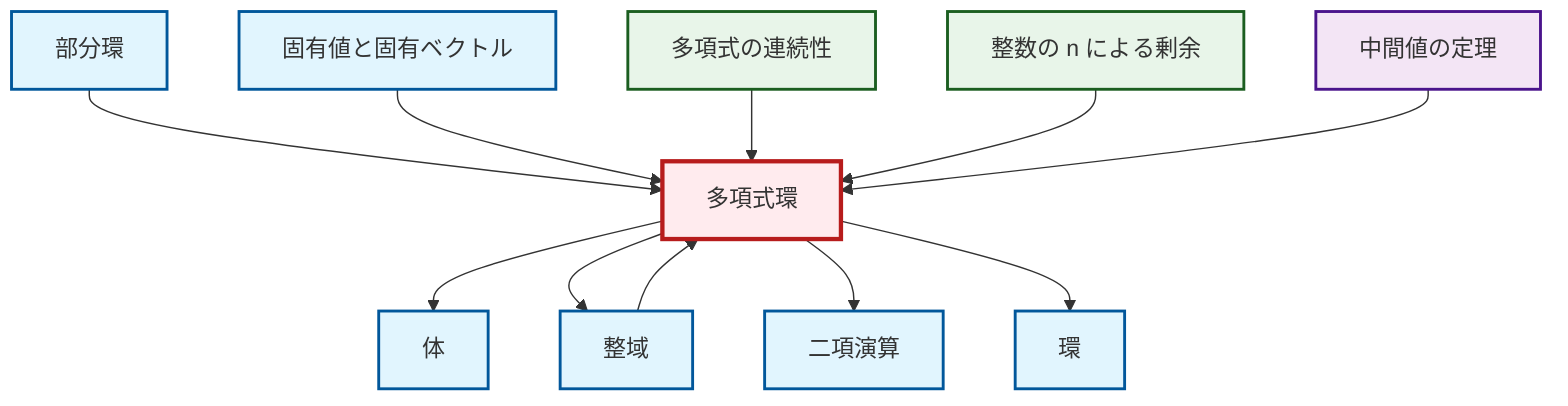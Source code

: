 graph TD
    classDef definition fill:#e1f5fe,stroke:#01579b,stroke-width:2px
    classDef theorem fill:#f3e5f5,stroke:#4a148c,stroke-width:2px
    classDef axiom fill:#fff3e0,stroke:#e65100,stroke-width:2px
    classDef example fill:#e8f5e9,stroke:#1b5e20,stroke-width:2px
    classDef current fill:#ffebee,stroke:#b71c1c,stroke-width:3px
    def-ring["環"]:::definition
    def-field["体"]:::definition
    ex-quotient-integers-mod-n["整数の n による剰余"]:::example
    def-subring["部分環"]:::definition
    def-binary-operation["二項演算"]:::definition
    thm-intermediate-value["中間値の定理"]:::theorem
    ex-polynomial-continuity["多項式の連続性"]:::example
    def-eigenvalue-eigenvector["固有値と固有ベクトル"]:::definition
    def-polynomial-ring["多項式環"]:::definition
    def-integral-domain["整域"]:::definition
    def-subring --> def-polynomial-ring
    def-eigenvalue-eigenvector --> def-polynomial-ring
    ex-polynomial-continuity --> def-polynomial-ring
    ex-quotient-integers-mod-n --> def-polynomial-ring
    def-polynomial-ring --> def-field
    def-polynomial-ring --> def-integral-domain
    def-integral-domain --> def-polynomial-ring
    thm-intermediate-value --> def-polynomial-ring
    def-polynomial-ring --> def-binary-operation
    def-polynomial-ring --> def-ring
    class def-polynomial-ring current